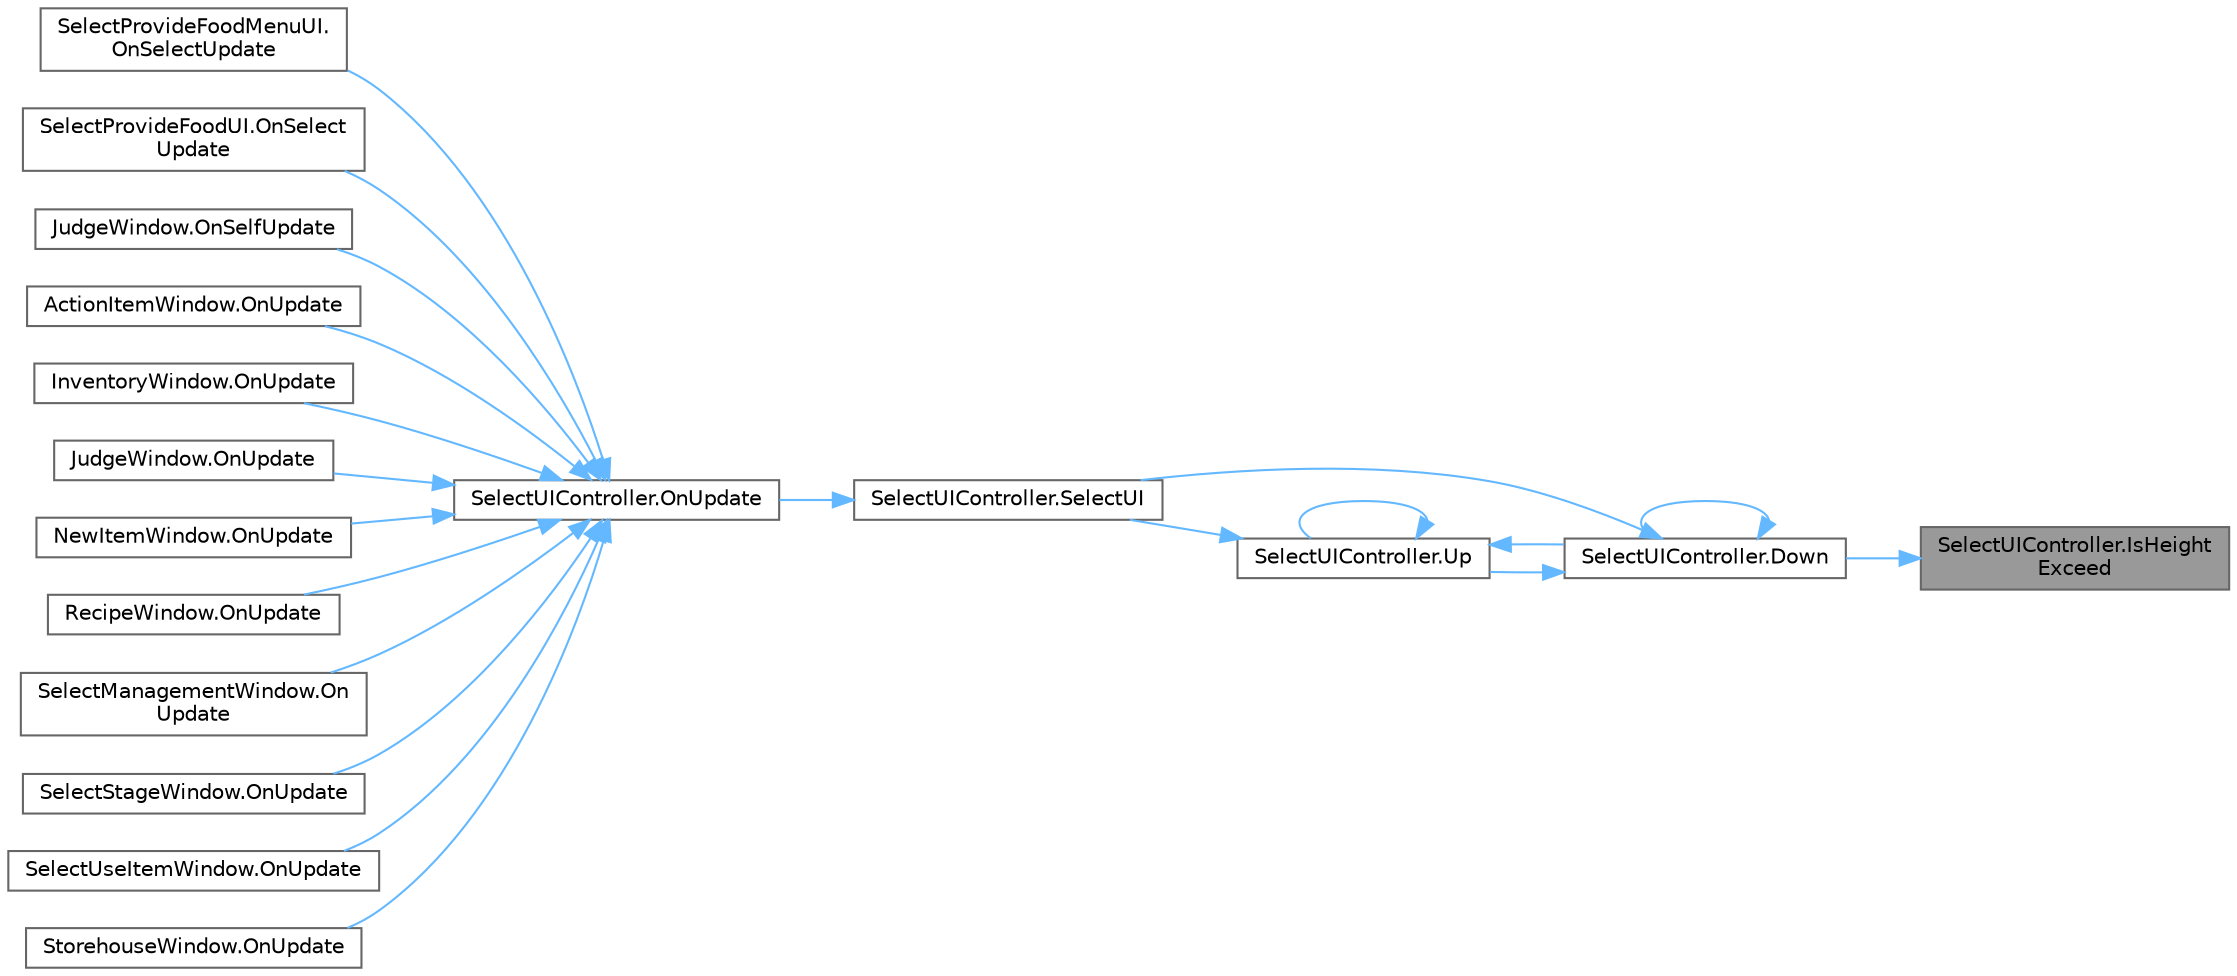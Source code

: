 digraph "SelectUIController.IsHeightExceed"
{
 // LATEX_PDF_SIZE
  bgcolor="transparent";
  edge [fontname=Helvetica,fontsize=10,labelfontname=Helvetica,labelfontsize=10];
  node [fontname=Helvetica,fontsize=10,shape=box,height=0.2,width=0.4];
  rankdir="RL";
  Node1 [id="Node000001",label="SelectUIController.IsHeight\lExceed",height=0.2,width=0.4,color="gray40", fillcolor="grey60", style="filled", fontcolor="black",tooltip=" "];
  Node1 -> Node2 [id="edge21_Node000001_Node000002",dir="back",color="steelblue1",style="solid",tooltip=" "];
  Node2 [id="Node000002",label="SelectUIController.Down",height=0.2,width=0.4,color="grey40", fillcolor="white", style="filled",URL="$class_select_u_i_controller.html#a3e210dcd4b2a8c70ff995342f24779d2",tooltip=" "];
  Node2 -> Node2 [id="edge22_Node000002_Node000002",dir="back",color="steelblue1",style="solid",tooltip=" "];
  Node2 -> Node3 [id="edge23_Node000002_Node000003",dir="back",color="steelblue1",style="solid",tooltip=" "];
  Node3 [id="Node000003",label="SelectUIController.SelectUI",height=0.2,width=0.4,color="grey40", fillcolor="white", style="filled",URL="$class_select_u_i_controller.html#aad575b4143546f3a7f9133ac4bd4e270",tooltip=" "];
  Node3 -> Node4 [id="edge24_Node000003_Node000004",dir="back",color="steelblue1",style="solid",tooltip=" "];
  Node4 [id="Node000004",label="SelectUIController.OnUpdate",height=0.2,width=0.4,color="grey40", fillcolor="white", style="filled",URL="$class_select_u_i_controller.html#a807f9c965bdc2f43f19da12e4afa49e3",tooltip=" "];
  Node4 -> Node5 [id="edge25_Node000004_Node000005",dir="back",color="steelblue1",style="solid",tooltip=" "];
  Node5 [id="Node000005",label="SelectProvideFoodMenuUI.\lOnSelectUpdate",height=0.2,width=0.4,color="grey40", fillcolor="white", style="filled",URL="$class_select_provide_food_menu_u_i.html#a136a38a1930ed2b71e82140cde765264",tooltip="選択中の場合に動作(OnUpdateより先に行われる)"];
  Node4 -> Node6 [id="edge26_Node000004_Node000006",dir="back",color="steelblue1",style="solid",tooltip=" "];
  Node6 [id="Node000006",label="SelectProvideFoodUI.OnSelect\lUpdate",height=0.2,width=0.4,color="grey40", fillcolor="white", style="filled",URL="$class_select_provide_food_u_i.html#a206fdbc907864fcf948612b59e482507",tooltip="選択中の場合に動作(OnUpdateより先に行われる)"];
  Node4 -> Node7 [id="edge27_Node000004_Node000007",dir="back",color="steelblue1",style="solid",tooltip=" "];
  Node7 [id="Node000007",label="JudgeWindow.OnSelfUpdate",height=0.2,width=0.4,color="grey40", fillcolor="white", style="filled",URL="$class_judge_window.html#aa9764461af1637ac6fab4b2bfb970664",tooltip=" "];
  Node4 -> Node8 [id="edge28_Node000004_Node000008",dir="back",color="steelblue1",style="solid",tooltip=" "];
  Node8 [id="Node000008",label="ActionItemWindow.OnUpdate",height=0.2,width=0.4,color="grey40", fillcolor="white", style="filled",URL="$class_action_item_window.html#ace4cd78bbfeb1ac2118f8afc5852d149",tooltip=" "];
  Node4 -> Node9 [id="edge29_Node000004_Node000009",dir="back",color="steelblue1",style="solid",tooltip=" "];
  Node9 [id="Node000009",label="InventoryWindow.OnUpdate",height=0.2,width=0.4,color="grey40", fillcolor="white", style="filled",URL="$class_inventory_window.html#a735ed76fd07862674c24d7afa1f6fe21",tooltip=" "];
  Node4 -> Node10 [id="edge30_Node000004_Node000010",dir="back",color="steelblue1",style="solid",tooltip=" "];
  Node10 [id="Node000010",label="JudgeWindow.OnUpdate",height=0.2,width=0.4,color="grey40", fillcolor="white", style="filled",URL="$class_judge_window.html#a5d5e5afb2e01e057a2cab81727171a7c",tooltip=" "];
  Node4 -> Node11 [id="edge31_Node000004_Node000011",dir="back",color="steelblue1",style="solid",tooltip=" "];
  Node11 [id="Node000011",label="NewItemWindow.OnUpdate",height=0.2,width=0.4,color="grey40", fillcolor="white", style="filled",URL="$class_new_item_window.html#aa34ebf692699bb6f404d289a3142a7bb",tooltip=" "];
  Node4 -> Node12 [id="edge32_Node000004_Node000012",dir="back",color="steelblue1",style="solid",tooltip=" "];
  Node12 [id="Node000012",label="RecipeWindow.OnUpdate",height=0.2,width=0.4,color="grey40", fillcolor="white", style="filled",URL="$class_recipe_window.html#a91631656f295517aab1d288bc6a5ba8b",tooltip=" "];
  Node4 -> Node13 [id="edge33_Node000004_Node000013",dir="back",color="steelblue1",style="solid",tooltip=" "];
  Node13 [id="Node000013",label="SelectManagementWindow.On\lUpdate",height=0.2,width=0.4,color="grey40", fillcolor="white", style="filled",URL="$class_select_management_window.html#ae457e5af9acbde27df5134abed497327",tooltip=" "];
  Node4 -> Node14 [id="edge34_Node000004_Node000014",dir="back",color="steelblue1",style="solid",tooltip=" "];
  Node14 [id="Node000014",label="SelectStageWindow.OnUpdate",height=0.2,width=0.4,color="grey40", fillcolor="white", style="filled",URL="$class_select_stage_window.html#a6904b552da9f3c8c90ef211989df1d8f",tooltip=" "];
  Node4 -> Node15 [id="edge35_Node000004_Node000015",dir="back",color="steelblue1",style="solid",tooltip=" "];
  Node15 [id="Node000015",label="SelectUseItemWindow.OnUpdate",height=0.2,width=0.4,color="grey40", fillcolor="white", style="filled",URL="$class_select_use_item_window.html#a7f2ffbd156454942351e1b6222144ae4",tooltip=" "];
  Node4 -> Node16 [id="edge36_Node000004_Node000016",dir="back",color="steelblue1",style="solid",tooltip=" "];
  Node16 [id="Node000016",label="StorehouseWindow.OnUpdate",height=0.2,width=0.4,color="grey40", fillcolor="white", style="filled",URL="$class_storehouse_window.html#a048c67927c52f370e9928644656bd713",tooltip=" "];
  Node2 -> Node17 [id="edge37_Node000002_Node000017",dir="back",color="steelblue1",style="solid",tooltip=" "];
  Node17 [id="Node000017",label="SelectUIController.Up",height=0.2,width=0.4,color="grey40", fillcolor="white", style="filled",URL="$class_select_u_i_controller.html#a480b360a0d2093e3ce8a58d260ce28d1",tooltip=" "];
  Node17 -> Node2 [id="edge38_Node000017_Node000002",dir="back",color="steelblue1",style="solid",tooltip=" "];
  Node17 -> Node3 [id="edge39_Node000017_Node000003",dir="back",color="steelblue1",style="solid",tooltip=" "];
  Node17 -> Node17 [id="edge40_Node000017_Node000017",dir="back",color="steelblue1",style="solid",tooltip=" "];
}
